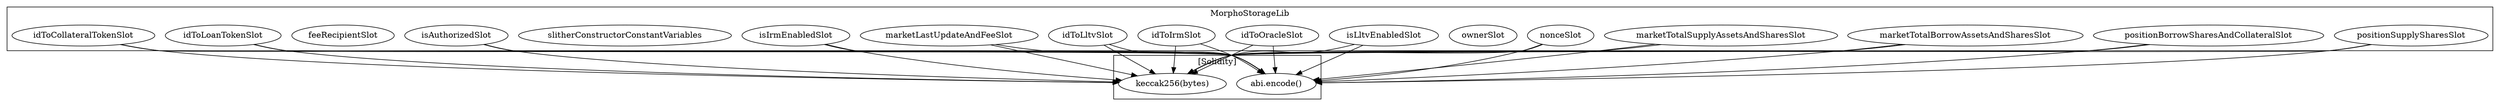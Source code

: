 strict digraph {
subgraph cluster_2015_MorphoStorageLib {
label = "MorphoStorageLib"
"2015_nonceSlot" [label="nonceSlot"]
"2015_positionSupplySharesSlot" [label="positionSupplySharesSlot"]
"2015_positionBorrowSharesAndCollateralSlot" [label="positionBorrowSharesAndCollateralSlot"]
"2015_marketTotalBorrowAssetsAndSharesSlot" [label="marketTotalBorrowAssetsAndSharesSlot"]
"2015_marketTotalSupplyAssetsAndSharesSlot" [label="marketTotalSupplyAssetsAndSharesSlot"]
"2015_ownerSlot" [label="ownerSlot"]
"2015_marketLastUpdateAndFeeSlot" [label="marketLastUpdateAndFeeSlot"]
"2015_isIrmEnabledSlot" [label="isIrmEnabledSlot"]
"2015_isLltvEnabledSlot" [label="isLltvEnabledSlot"]
"2015_idToOracleSlot" [label="idToOracleSlot"]
"2015_idToIrmSlot" [label="idToIrmSlot"]
"2015_idToLltvSlot" [label="idToLltvSlot"]
"2015_slitherConstructorConstantVariables" [label="slitherConstructorConstantVariables"]
"2015_isAuthorizedSlot" [label="isAuthorizedSlot"]
"2015_feeRecipientSlot" [label="feeRecipientSlot"]
"2015_idToLoanTokenSlot" [label="idToLoanTokenSlot"]
"2015_idToCollateralTokenSlot" [label="idToCollateralTokenSlot"]
}subgraph cluster_solidity {
label = "[Solidity]"
"abi.encode()" 
"keccak256(bytes)" 
"2015_marketTotalBorrowAssetsAndSharesSlot" -> "abi.encode()"
"2015_isAuthorizedSlot" -> "abi.encode()"
"2015_isIrmEnabledSlot" -> "keccak256(bytes)"
"2015_marketTotalSupplyAssetsAndSharesSlot" -> "keccak256(bytes)"
"2015_positionSupplySharesSlot" -> "keccak256(bytes)"
"2015_nonceSlot" -> "abi.encode()"
"2015_positionBorrowSharesAndCollateralSlot" -> "keccak256(bytes)"
"2015_idToCollateralTokenSlot" -> "keccak256(bytes)"
"2015_idToCollateralTokenSlot" -> "abi.encode()"
"2015_marketLastUpdateAndFeeSlot" -> "keccak256(bytes)"
"2015_idToLltvSlot" -> "abi.encode()"
"2015_isLltvEnabledSlot" -> "abi.encode()"
"2015_idToLoanTokenSlot" -> "keccak256(bytes)"
"2015_idToOracleSlot" -> "keccak256(bytes)"
"2015_nonceSlot" -> "keccak256(bytes)"
"2015_marketTotalSupplyAssetsAndSharesSlot" -> "abi.encode()"
"2015_positionBorrowSharesAndCollateralSlot" -> "abi.encode()"
"2015_positionSupplySharesSlot" -> "abi.encode()"
"2015_isLltvEnabledSlot" -> "keccak256(bytes)"
"2015_isAuthorizedSlot" -> "keccak256(bytes)"
"2015_idToLoanTokenSlot" -> "abi.encode()"
"2015_idToOracleSlot" -> "abi.encode()"
"2015_marketTotalBorrowAssetsAndSharesSlot" -> "keccak256(bytes)"
"2015_idToLltvSlot" -> "keccak256(bytes)"
"2015_marketLastUpdateAndFeeSlot" -> "abi.encode()"
"2015_isIrmEnabledSlot" -> "abi.encode()"
"2015_idToIrmSlot" -> "keccak256(bytes)"
"2015_idToIrmSlot" -> "abi.encode()"
}
}